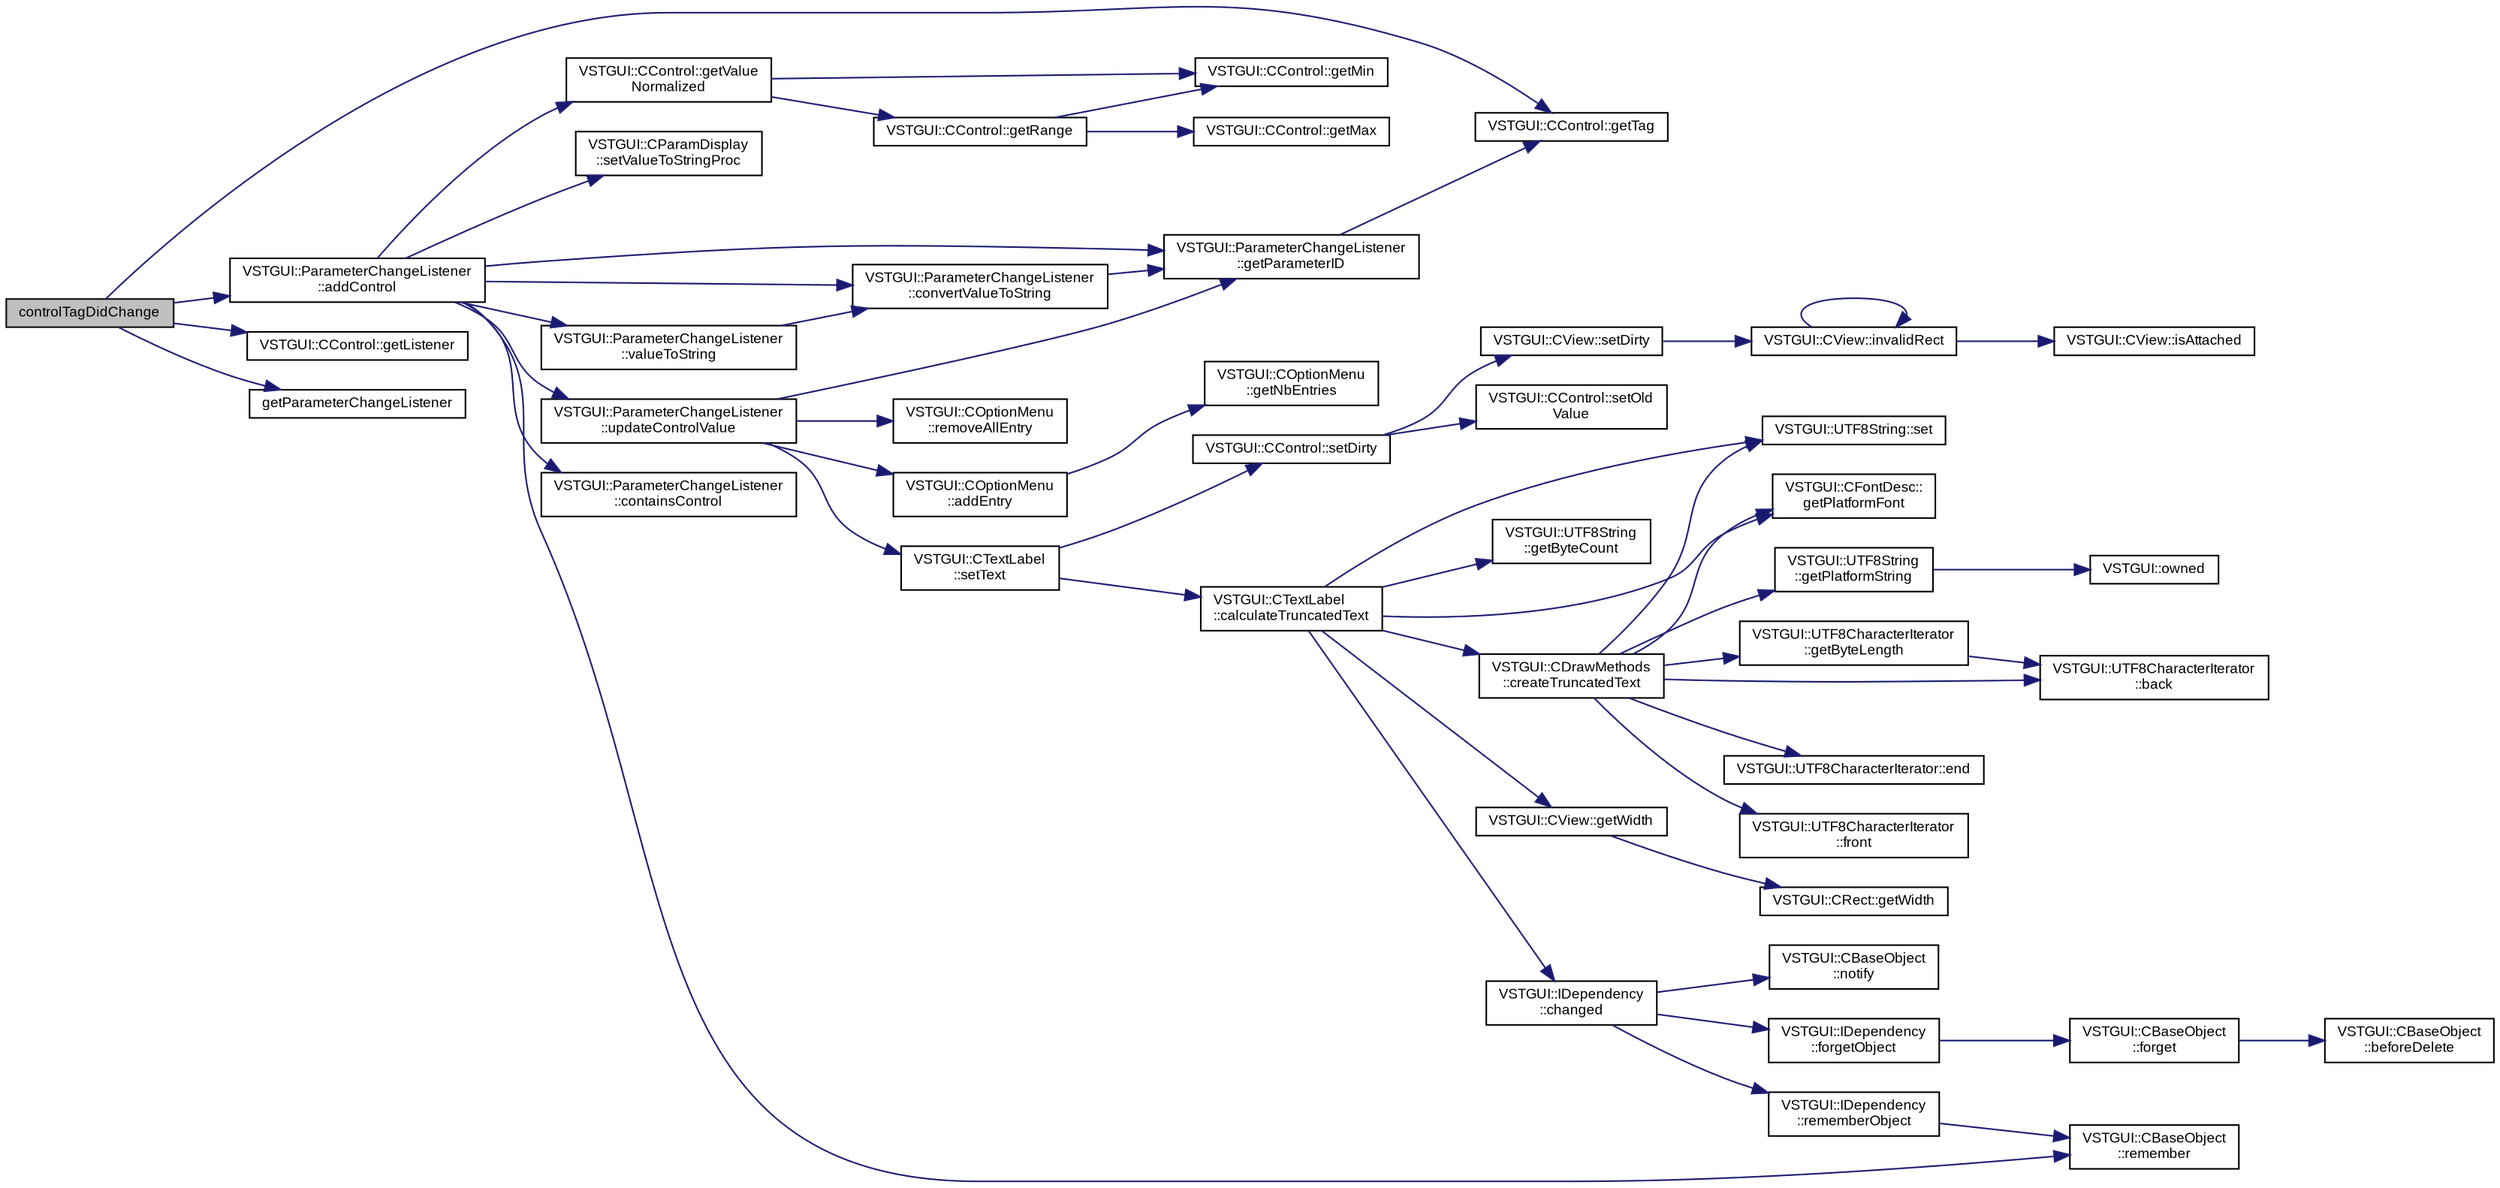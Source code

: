 digraph "controlTagDidChange"
{
  bgcolor="transparent";
  edge [fontname="Arial",fontsize="9",labelfontname="Arial",labelfontsize="9"];
  node [fontname="Arial",fontsize="9",shape=record];
  rankdir="LR";
  Node1 [label="controlTagDidChange",height=0.2,width=0.4,color="black", fillcolor="grey75", style="filled" fontcolor="black"];
  Node1 -> Node2 [color="midnightblue",fontsize="9",style="solid",fontname="Arial"];
  Node2 [label="VSTGUI::CControl::getTag",height=0.2,width=0.4,color="black",URL="$class_v_s_t_g_u_i_1_1_c_control.html#a6f5b9468bcf84c776485950a9c6990c3"];
  Node1 -> Node3 [color="midnightblue",fontsize="9",style="solid",fontname="Arial"];
  Node3 [label="VSTGUI::CControl::getListener",height=0.2,width=0.4,color="black",URL="$class_v_s_t_g_u_i_1_1_c_control.html#aa2274b555a1d0c2312b25f2e3f9dc24c",tooltip="get main listener "];
  Node1 -> Node4 [color="midnightblue",fontsize="9",style="solid",fontname="Arial"];
  Node4 [label="getParameterChangeListener",height=0.2,width=0.4,color="black",URL="$class_v_s_t_g_u_i_1_1_v_s_t3_editor.html#aacadd5b863ee566de5c42065dba9d76e"];
  Node1 -> Node5 [color="midnightblue",fontsize="9",style="solid",fontname="Arial"];
  Node5 [label="VSTGUI::ParameterChangeListener\l::addControl",height=0.2,width=0.4,color="black",URL="$class_v_s_t_g_u_i_1_1_parameter_change_listener.html#a838ba0753537ab62e6b68c810b5b1f41"];
  Node5 -> Node6 [color="midnightblue",fontsize="9",style="solid",fontname="Arial"];
  Node6 [label="VSTGUI::ParameterChangeListener\l::containsControl",height=0.2,width=0.4,color="black",URL="$class_v_s_t_g_u_i_1_1_parameter_change_listener.html#aaa24c4a270ef198d4acfb45f191d2119"];
  Node5 -> Node7 [color="midnightblue",fontsize="9",style="solid",fontname="Arial"];
  Node7 [label="VSTGUI::CBaseObject\l::remember",height=0.2,width=0.4,color="black",URL="$class_v_s_t_g_u_i_1_1_c_base_object.html#ada0719d1daaca4af1795018001769311",tooltip="increase refcount "];
  Node5 -> Node8 [color="midnightblue",fontsize="9",style="solid",fontname="Arial"];
  Node8 [label="VSTGUI::ParameterChangeListener\l::getParameterID",height=0.2,width=0.4,color="black",URL="$class_v_s_t_g_u_i_1_1_parameter_change_listener.html#a1df8e4a77b7ed4681e97a609a840e26d"];
  Node8 -> Node2 [color="midnightblue",fontsize="9",style="solid",fontname="Arial"];
  Node5 -> Node9 [color="midnightblue",fontsize="9",style="solid",fontname="Arial"];
  Node9 [label="VSTGUI::CControl::getValue\lNormalized",height=0.2,width=0.4,color="black",URL="$class_v_s_t_g_u_i_1_1_c_control.html#a32320fc5e467ce8e8c96278099957190"];
  Node9 -> Node10 [color="midnightblue",fontsize="9",style="solid",fontname="Arial"];
  Node10 [label="VSTGUI::CControl::getMin",height=0.2,width=0.4,color="black",URL="$class_v_s_t_g_u_i_1_1_c_control.html#a7cf3216ed0a504f4bab603c67ef403f2"];
  Node9 -> Node11 [color="midnightblue",fontsize="9",style="solid",fontname="Arial"];
  Node11 [label="VSTGUI::CControl::getRange",height=0.2,width=0.4,color="black",URL="$class_v_s_t_g_u_i_1_1_c_control.html#a915896492f6bd2608f80ca2f0a440562"];
  Node11 -> Node12 [color="midnightblue",fontsize="9",style="solid",fontname="Arial"];
  Node12 [label="VSTGUI::CControl::getMax",height=0.2,width=0.4,color="black",URL="$class_v_s_t_g_u_i_1_1_c_control.html#aa89b448a266e794c3d967593b3faf4a8"];
  Node11 -> Node10 [color="midnightblue",fontsize="9",style="solid",fontname="Arial"];
  Node5 -> Node13 [color="midnightblue",fontsize="9",style="solid",fontname="Arial"];
  Node13 [label="VSTGUI::ParameterChangeListener\l::convertValueToString",height=0.2,width=0.4,color="black",URL="$class_v_s_t_g_u_i_1_1_parameter_change_listener.html#a7dd91715efa1a5f85d2eb3ba1ed2912f"];
  Node13 -> Node8 [color="midnightblue",fontsize="9",style="solid",fontname="Arial"];
  Node5 -> Node14 [color="midnightblue",fontsize="9",style="solid",fontname="Arial"];
  Node14 [label="VSTGUI::CParamDisplay\l::setValueToStringProc",height=0.2,width=0.4,color="black",URL="$class_v_s_t_g_u_i_1_1_c_param_display.html#a26de6937bec38cd1073eda0b4ea7a7ce",tooltip="deprecated use setValueToStringFunction instead if you use c++11 "];
  Node5 -> Node15 [color="midnightblue",fontsize="9",style="solid",fontname="Arial"];
  Node15 [label="VSTGUI::ParameterChangeListener\l::valueToString",height=0.2,width=0.4,color="black",URL="$class_v_s_t_g_u_i_1_1_parameter_change_listener.html#a15d7fd9f3fca1dcd4b76465e5e1c2c8d"];
  Node15 -> Node13 [color="midnightblue",fontsize="9",style="solid",fontname="Arial"];
  Node5 -> Node16 [color="midnightblue",fontsize="9",style="solid",fontname="Arial"];
  Node16 [label="VSTGUI::ParameterChangeListener\l::updateControlValue",height=0.2,width=0.4,color="black",URL="$class_v_s_t_g_u_i_1_1_parameter_change_listener.html#a9cfc75a6671c251dacdbd24e636d0ca3"];
  Node16 -> Node8 [color="midnightblue",fontsize="9",style="solid",fontname="Arial"];
  Node16 -> Node17 [color="midnightblue",fontsize="9",style="solid",fontname="Arial"];
  Node17 [label="VSTGUI::CTextLabel\l::setText",height=0.2,width=0.4,color="black",URL="$class_v_s_t_g_u_i_1_1_c_text_label.html#a80653cdb5bba61ef16ab813dc9732372",tooltip="set text "];
  Node17 -> Node18 [color="midnightblue",fontsize="9",style="solid",fontname="Arial"];
  Node18 [label="VSTGUI::CTextLabel\l::calculateTruncatedText",height=0.2,width=0.4,color="black",URL="$class_v_s_t_g_u_i_1_1_c_text_label.html#a08d4454d8df3386292db51529ed140ab"];
  Node18 -> Node19 [color="midnightblue",fontsize="9",style="solid",fontname="Arial"];
  Node19 [label="VSTGUI::UTF8String\l::getByteCount",height=0.2,width=0.4,color="black",URL="$class_v_s_t_g_u_i_1_1_u_t_f8_string.html#afc9d8b5b48d0fc9de0d28d292334c299"];
  Node18 -> Node20 [color="midnightblue",fontsize="9",style="solid",fontname="Arial"];
  Node20 [label="VSTGUI::CFontDesc::\lgetPlatformFont",height=0.2,width=0.4,color="black",URL="$class_v_s_t_g_u_i_1_1_c_font_desc.html#af97b831edbd57148720d11f0aeacd378"];
  Node18 -> Node21 [color="midnightblue",fontsize="9",style="solid",fontname="Arial"];
  Node21 [label="VSTGUI::CDrawMethods\l::createTruncatedText",height=0.2,width=0.4,color="black",URL="$namespace_v_s_t_g_u_i_1_1_c_draw_methods.html#af5414ecdb0e7fbf883843fb8ff78758b"];
  Node21 -> Node20 [color="midnightblue",fontsize="9",style="solid",fontname="Arial"];
  Node21 -> Node22 [color="midnightblue",fontsize="9",style="solid",fontname="Arial"];
  Node22 [label="VSTGUI::UTF8String\l::getPlatformString",height=0.2,width=0.4,color="black",URL="$class_v_s_t_g_u_i_1_1_u_t_f8_string.html#ad4cb7844d8ca30afe9f9f483dd7761ec"];
  Node22 -> Node23 [color="midnightblue",fontsize="9",style="solid",fontname="Arial"];
  Node23 [label="VSTGUI::owned",height=0.2,width=0.4,color="black",URL="$namespace_v_s_t_g_u_i.html#a8464605507078761fac5d681245eb20a"];
  Node21 -> Node24 [color="midnightblue",fontsize="9",style="solid",fontname="Arial"];
  Node24 [label="VSTGUI::UTF8CharacterIterator::end",height=0.2,width=0.4,color="black",URL="$class_v_s_t_g_u_i_1_1_u_t_f8_character_iterator.html#a03dc55107bee72cd1fccd0fa44d9d211"];
  Node21 -> Node25 [color="midnightblue",fontsize="9",style="solid",fontname="Arial"];
  Node25 [label="VSTGUI::UTF8CharacterIterator\l::front",height=0.2,width=0.4,color="black",URL="$class_v_s_t_g_u_i_1_1_u_t_f8_character_iterator.html#a15f1c80f5a4c7043d485c56916e07d85"];
  Node21 -> Node26 [color="midnightblue",fontsize="9",style="solid",fontname="Arial"];
  Node26 [label="VSTGUI::UTF8CharacterIterator\l::getByteLength",height=0.2,width=0.4,color="black",URL="$class_v_s_t_g_u_i_1_1_u_t_f8_character_iterator.html#ade2221adf6e7b993124a882b984d4564"];
  Node26 -> Node27 [color="midnightblue",fontsize="9",style="solid",fontname="Arial"];
  Node27 [label="VSTGUI::UTF8CharacterIterator\l::back",height=0.2,width=0.4,color="black",URL="$class_v_s_t_g_u_i_1_1_u_t_f8_character_iterator.html#a0bb7394b3cd98cdf7b65bd5105121109"];
  Node21 -> Node28 [color="midnightblue",fontsize="9",style="solid",fontname="Arial"];
  Node28 [label="VSTGUI::UTF8String::set",height=0.2,width=0.4,color="black",URL="$class_v_s_t_g_u_i_1_1_u_t_f8_string.html#aa1cd19a5c26cb67e82216ddacf6e87db"];
  Node21 -> Node27 [color="midnightblue",fontsize="9",style="solid",fontname="Arial"];
  Node18 -> Node29 [color="midnightblue",fontsize="9",style="solid",fontname="Arial"];
  Node29 [label="VSTGUI::CView::getWidth",height=0.2,width=0.4,color="black",URL="$class_v_s_t_g_u_i_1_1_c_view.html#a8b4fe88292b8e95807a9b07a26cd1cb1",tooltip="get the width of the view "];
  Node29 -> Node30 [color="midnightblue",fontsize="9",style="solid",fontname="Arial"];
  Node30 [label="VSTGUI::CRect::getWidth",height=0.2,width=0.4,color="black",URL="$struct_v_s_t_g_u_i_1_1_c_rect.html#a8b4fe88292b8e95807a9b07a26cd1cb1"];
  Node18 -> Node28 [color="midnightblue",fontsize="9",style="solid",fontname="Arial"];
  Node18 -> Node31 [color="midnightblue",fontsize="9",style="solid",fontname="Arial"];
  Node31 [label="VSTGUI::IDependency\l::changed",height=0.2,width=0.4,color="black",URL="$class_v_s_t_g_u_i_1_1_i_dependency.html#acac105ad797d9700f9a31946792ecbc0"];
  Node31 -> Node32 [color="midnightblue",fontsize="9",style="solid",fontname="Arial"];
  Node32 [label="VSTGUI::IDependency\l::rememberObject",height=0.2,width=0.4,color="black",URL="$class_v_s_t_g_u_i_1_1_i_dependency.html#a9005955fa448192caddbbced658a616c"];
  Node32 -> Node7 [color="midnightblue",fontsize="9",style="solid",fontname="Arial"];
  Node31 -> Node33 [color="midnightblue",fontsize="9",style="solid",fontname="Arial"];
  Node33 [label="VSTGUI::CBaseObject\l::notify",height=0.2,width=0.4,color="black",URL="$class_v_s_t_g_u_i_1_1_c_base_object.html#ab18c3bcc0cb674396848861dfd78a83a"];
  Node31 -> Node34 [color="midnightblue",fontsize="9",style="solid",fontname="Arial"];
  Node34 [label="VSTGUI::IDependency\l::forgetObject",height=0.2,width=0.4,color="black",URL="$class_v_s_t_g_u_i_1_1_i_dependency.html#a626f70bf0ebe5646d8e1335e5c8a607a"];
  Node34 -> Node35 [color="midnightblue",fontsize="9",style="solid",fontname="Arial"];
  Node35 [label="VSTGUI::CBaseObject\l::forget",height=0.2,width=0.4,color="black",URL="$class_v_s_t_g_u_i_1_1_c_base_object.html#ad63e28fbe95a3458c97c60bfacd47ab8",tooltip="decrease refcount and delete object if refcount == 0 "];
  Node35 -> Node36 [color="midnightblue",fontsize="9",style="solid",fontname="Arial"];
  Node36 [label="VSTGUI::CBaseObject\l::beforeDelete",height=0.2,width=0.4,color="black",URL="$class_v_s_t_g_u_i_1_1_c_base_object.html#a7109cc8e58c631f14b338c5e60633d7b"];
  Node17 -> Node37 [color="midnightblue",fontsize="9",style="solid",fontname="Arial"];
  Node37 [label="VSTGUI::CControl::setDirty",height=0.2,width=0.4,color="black",URL="$class_v_s_t_g_u_i_1_1_c_control.html#a0f19a61606a7f547b62102310063ea76",tooltip="set the view to dirty so that it is redrawn in the next idle. Thread Safe ! "];
  Node37 -> Node38 [color="midnightblue",fontsize="9",style="solid",fontname="Arial"];
  Node38 [label="VSTGUI::CView::setDirty",height=0.2,width=0.4,color="black",URL="$class_v_s_t_g_u_i_1_1_c_view.html#a0f19a61606a7f547b62102310063ea76",tooltip="set the view to dirty so that it is redrawn in the next idle. Thread Safe ! "];
  Node38 -> Node39 [color="midnightblue",fontsize="9",style="solid",fontname="Arial"];
  Node39 [label="VSTGUI::CView::invalidRect",height=0.2,width=0.4,color="black",URL="$class_v_s_t_g_u_i_1_1_c_view.html#ad414ba3d5e64f9fdc11309e05266ffcf",tooltip="mark rect as invalid "];
  Node39 -> Node40 [color="midnightblue",fontsize="9",style="solid",fontname="Arial"];
  Node40 [label="VSTGUI::CView::isAttached",height=0.2,width=0.4,color="black",URL="$class_v_s_t_g_u_i_1_1_c_view.html#a1b7f04ee36bdaecd09a2625370dc90d8",tooltip="is view attached to a parentView "];
  Node39 -> Node39 [color="midnightblue",fontsize="9",style="solid",fontname="Arial"];
  Node37 -> Node41 [color="midnightblue",fontsize="9",style="solid",fontname="Arial"];
  Node41 [label="VSTGUI::CControl::setOld\lValue",height=0.2,width=0.4,color="black",URL="$class_v_s_t_g_u_i_1_1_c_control.html#afc823b522376ef0a986cf37be77704d5"];
  Node16 -> Node42 [color="midnightblue",fontsize="9",style="solid",fontname="Arial"];
  Node42 [label="VSTGUI::COptionMenu\l::removeAllEntry",height=0.2,width=0.4,color="black",URL="$class_v_s_t_g_u_i_1_1_c_option_menu.html#a7f618f0e39827304d2adcf6eb1581e04",tooltip="remove all entries "];
  Node16 -> Node43 [color="midnightblue",fontsize="9",style="solid",fontname="Arial"];
  Node43 [label="VSTGUI::COptionMenu\l::addEntry",height=0.2,width=0.4,color="black",URL="$class_v_s_t_g_u_i_1_1_c_option_menu.html#a23dccef5325b1c8b8409bbd96449ee2e",tooltip="add a new entry "];
  Node43 -> Node44 [color="midnightblue",fontsize="9",style="solid",fontname="Arial"];
  Node44 [label="VSTGUI::COptionMenu\l::getNbEntries",height=0.2,width=0.4,color="black",URL="$class_v_s_t_g_u_i_1_1_c_option_menu.html#adee7672985693efe9c38a8897f12936d",tooltip="get number of entries "];
}
